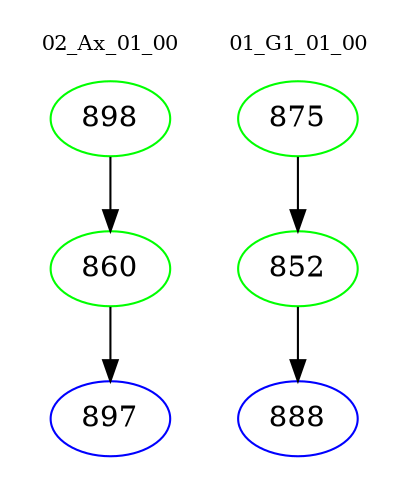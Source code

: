 digraph{
subgraph cluster_0 {
color = white
label = "02_Ax_01_00";
fontsize=10;
T0_898 [label="898", color="green"]
T0_898 -> T0_860 [color="black"]
T0_860 [label="860", color="green"]
T0_860 -> T0_897 [color="black"]
T0_897 [label="897", color="blue"]
}
subgraph cluster_1 {
color = white
label = "01_G1_01_00";
fontsize=10;
T1_875 [label="875", color="green"]
T1_875 -> T1_852 [color="black"]
T1_852 [label="852", color="green"]
T1_852 -> T1_888 [color="black"]
T1_888 [label="888", color="blue"]
}
}
